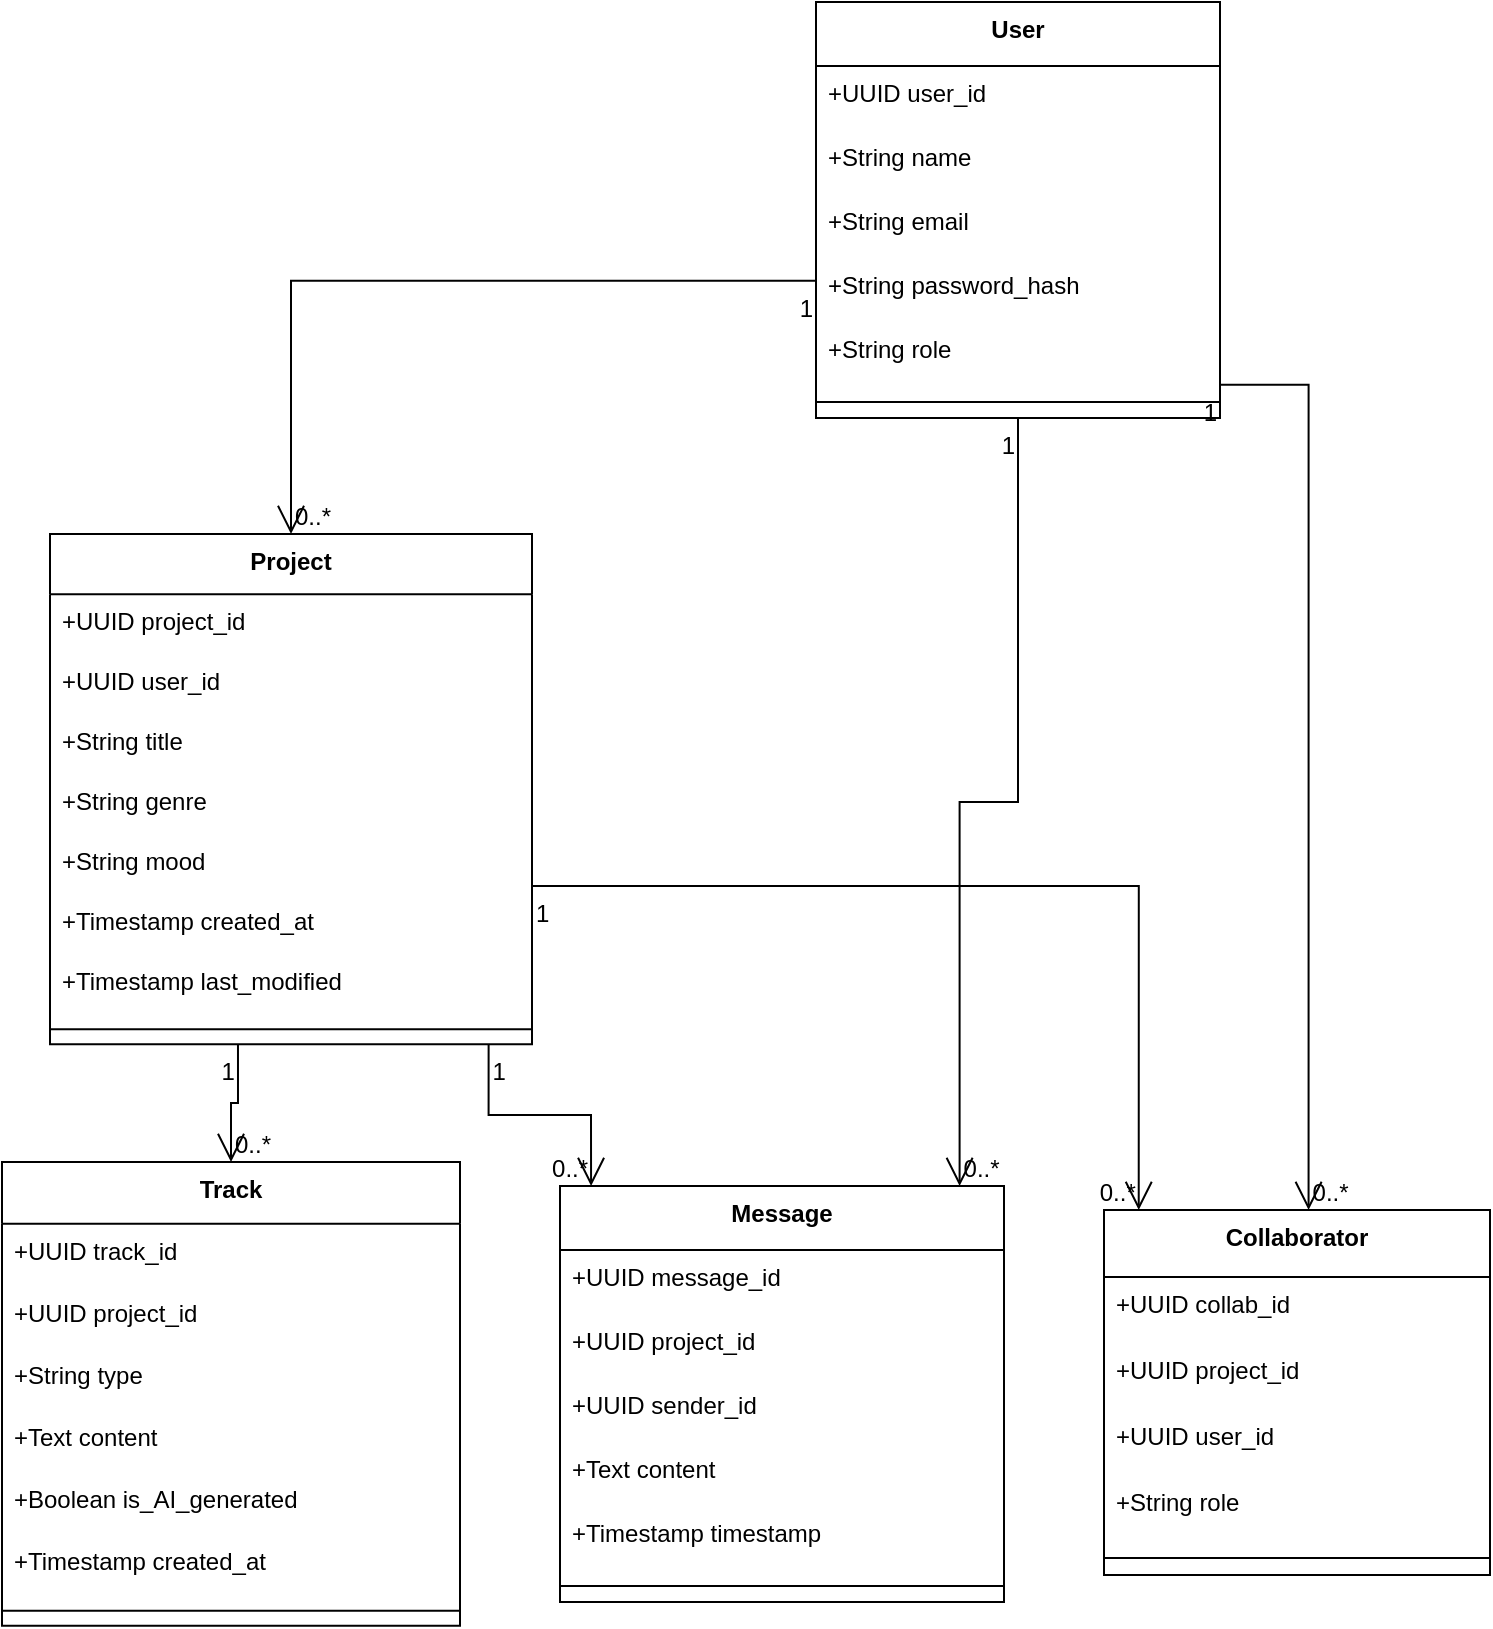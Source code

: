 <mxfile version="26.2.8">
  <diagram name="Page-1" id="uySYuqd0a6NsRCpVFzTL">
    <mxGraphModel dx="1188" dy="-399" grid="1" gridSize="10" guides="1" tooltips="1" connect="1" arrows="1" fold="1" page="1" pageScale="1" pageWidth="850" pageHeight="1100" math="0" shadow="0">
      <root>
        <mxCell id="0" />
        <mxCell id="1" parent="0" />
        <mxCell id="xvCmB3Kxc6MJ8CCiMFVW-1" value="User" style="swimlane;fontStyle=1;align=center;verticalAlign=top;childLayout=stackLayout;horizontal=1;startSize=32;horizontalStack=0;resizeParent=1;resizeParentMax=0;resizeLast=0;collapsible=0;marginBottom=0;" vertex="1" parent="1">
          <mxGeometry x="427" y="1540" width="202" height="208" as="geometry" />
        </mxCell>
        <mxCell id="xvCmB3Kxc6MJ8CCiMFVW-2" value="+UUID user_id" style="text;strokeColor=none;fillColor=none;align=left;verticalAlign=top;spacingLeft=4;spacingRight=4;overflow=hidden;rotatable=0;points=[[0,0.5],[1,0.5]];portConstraint=eastwest;" vertex="1" parent="xvCmB3Kxc6MJ8CCiMFVW-1">
          <mxGeometry y="32" width="202" height="32" as="geometry" />
        </mxCell>
        <mxCell id="xvCmB3Kxc6MJ8CCiMFVW-3" value="+String name" style="text;strokeColor=none;fillColor=none;align=left;verticalAlign=top;spacingLeft=4;spacingRight=4;overflow=hidden;rotatable=0;points=[[0,0.5],[1,0.5]];portConstraint=eastwest;" vertex="1" parent="xvCmB3Kxc6MJ8CCiMFVW-1">
          <mxGeometry y="64" width="202" height="32" as="geometry" />
        </mxCell>
        <mxCell id="xvCmB3Kxc6MJ8CCiMFVW-4" value="+String email" style="text;strokeColor=none;fillColor=none;align=left;verticalAlign=top;spacingLeft=4;spacingRight=4;overflow=hidden;rotatable=0;points=[[0,0.5],[1,0.5]];portConstraint=eastwest;" vertex="1" parent="xvCmB3Kxc6MJ8CCiMFVW-1">
          <mxGeometry y="96" width="202" height="32" as="geometry" />
        </mxCell>
        <mxCell id="xvCmB3Kxc6MJ8CCiMFVW-5" value="+String password_hash" style="text;strokeColor=none;fillColor=none;align=left;verticalAlign=top;spacingLeft=4;spacingRight=4;overflow=hidden;rotatable=0;points=[[0,0.5],[1,0.5]];portConstraint=eastwest;" vertex="1" parent="xvCmB3Kxc6MJ8CCiMFVW-1">
          <mxGeometry y="128" width="202" height="32" as="geometry" />
        </mxCell>
        <mxCell id="xvCmB3Kxc6MJ8CCiMFVW-6" value="+String role" style="text;strokeColor=none;fillColor=none;align=left;verticalAlign=top;spacingLeft=4;spacingRight=4;overflow=hidden;rotatable=0;points=[[0,0.5],[1,0.5]];portConstraint=eastwest;" vertex="1" parent="xvCmB3Kxc6MJ8CCiMFVW-1">
          <mxGeometry y="160" width="202" height="32" as="geometry" />
        </mxCell>
        <mxCell id="xvCmB3Kxc6MJ8CCiMFVW-7" style="line;strokeWidth=1;fillColor=none;align=left;verticalAlign=middle;spacingTop=-1;spacingLeft=3;spacingRight=3;rotatable=0;labelPosition=right;points=[];portConstraint=eastwest;strokeColor=inherit;" vertex="1" parent="xvCmB3Kxc6MJ8CCiMFVW-1">
          <mxGeometry y="192" width="202" height="16" as="geometry" />
        </mxCell>
        <mxCell id="xvCmB3Kxc6MJ8CCiMFVW-8" value="Project" style="swimlane;fontStyle=1;align=center;verticalAlign=top;childLayout=stackLayout;horizontal=1;startSize=30.118;horizontalStack=0;resizeParent=1;resizeParentMax=0;resizeLast=0;collapsible=0;marginBottom=0;" vertex="1" parent="1">
          <mxGeometry x="44" y="1806" width="241" height="255.118" as="geometry" />
        </mxCell>
        <mxCell id="xvCmB3Kxc6MJ8CCiMFVW-9" value="+UUID project_id" style="text;strokeColor=none;fillColor=none;align=left;verticalAlign=top;spacingLeft=4;spacingRight=4;overflow=hidden;rotatable=0;points=[[0,0.5],[1,0.5]];portConstraint=eastwest;" vertex="1" parent="xvCmB3Kxc6MJ8CCiMFVW-8">
          <mxGeometry y="30.118" width="241" height="30" as="geometry" />
        </mxCell>
        <mxCell id="xvCmB3Kxc6MJ8CCiMFVW-10" value="+UUID user_id" style="text;strokeColor=none;fillColor=none;align=left;verticalAlign=top;spacingLeft=4;spacingRight=4;overflow=hidden;rotatable=0;points=[[0,0.5],[1,0.5]];portConstraint=eastwest;" vertex="1" parent="xvCmB3Kxc6MJ8CCiMFVW-8">
          <mxGeometry y="60.118" width="241" height="30" as="geometry" />
        </mxCell>
        <mxCell id="xvCmB3Kxc6MJ8CCiMFVW-11" value="+String title" style="text;strokeColor=none;fillColor=none;align=left;verticalAlign=top;spacingLeft=4;spacingRight=4;overflow=hidden;rotatable=0;points=[[0,0.5],[1,0.5]];portConstraint=eastwest;" vertex="1" parent="xvCmB3Kxc6MJ8CCiMFVW-8">
          <mxGeometry y="90.118" width="241" height="30" as="geometry" />
        </mxCell>
        <mxCell id="xvCmB3Kxc6MJ8CCiMFVW-12" value="+String genre" style="text;strokeColor=none;fillColor=none;align=left;verticalAlign=top;spacingLeft=4;spacingRight=4;overflow=hidden;rotatable=0;points=[[0,0.5],[1,0.5]];portConstraint=eastwest;" vertex="1" parent="xvCmB3Kxc6MJ8CCiMFVW-8">
          <mxGeometry y="120.118" width="241" height="30" as="geometry" />
        </mxCell>
        <mxCell id="xvCmB3Kxc6MJ8CCiMFVW-13" value="+String mood" style="text;strokeColor=none;fillColor=none;align=left;verticalAlign=top;spacingLeft=4;spacingRight=4;overflow=hidden;rotatable=0;points=[[0,0.5],[1,0.5]];portConstraint=eastwest;" vertex="1" parent="xvCmB3Kxc6MJ8CCiMFVW-8">
          <mxGeometry y="150.118" width="241" height="30" as="geometry" />
        </mxCell>
        <mxCell id="xvCmB3Kxc6MJ8CCiMFVW-14" value="+Timestamp created_at" style="text;strokeColor=none;fillColor=none;align=left;verticalAlign=top;spacingLeft=4;spacingRight=4;overflow=hidden;rotatable=0;points=[[0,0.5],[1,0.5]];portConstraint=eastwest;" vertex="1" parent="xvCmB3Kxc6MJ8CCiMFVW-8">
          <mxGeometry y="180.118" width="241" height="30" as="geometry" />
        </mxCell>
        <mxCell id="xvCmB3Kxc6MJ8CCiMFVW-15" value="+Timestamp last_modified" style="text;strokeColor=none;fillColor=none;align=left;verticalAlign=top;spacingLeft=4;spacingRight=4;overflow=hidden;rotatable=0;points=[[0,0.5],[1,0.5]];portConstraint=eastwest;" vertex="1" parent="xvCmB3Kxc6MJ8CCiMFVW-8">
          <mxGeometry y="210.118" width="241" height="30" as="geometry" />
        </mxCell>
        <mxCell id="xvCmB3Kxc6MJ8CCiMFVW-16" style="line;strokeWidth=1;fillColor=none;align=left;verticalAlign=middle;spacingTop=-1;spacingLeft=3;spacingRight=3;rotatable=0;labelPosition=right;points=[];portConstraint=eastwest;strokeColor=inherit;" vertex="1" parent="xvCmB3Kxc6MJ8CCiMFVW-8">
          <mxGeometry y="240.118" width="241" height="15" as="geometry" />
        </mxCell>
        <mxCell id="xvCmB3Kxc6MJ8CCiMFVW-17" value="Track" style="swimlane;fontStyle=1;align=center;verticalAlign=top;childLayout=stackLayout;horizontal=1;startSize=30.933;horizontalStack=0;resizeParent=1;resizeParentMax=0;resizeLast=0;collapsible=0;marginBottom=0;" vertex="1" parent="1">
          <mxGeometry x="20" y="2120" width="229" height="231.933" as="geometry" />
        </mxCell>
        <mxCell id="xvCmB3Kxc6MJ8CCiMFVW-18" value="+UUID track_id" style="text;strokeColor=none;fillColor=none;align=left;verticalAlign=top;spacingLeft=4;spacingRight=4;overflow=hidden;rotatable=0;points=[[0,0.5],[1,0.5]];portConstraint=eastwest;" vertex="1" parent="xvCmB3Kxc6MJ8CCiMFVW-17">
          <mxGeometry y="30.933" width="229" height="31" as="geometry" />
        </mxCell>
        <mxCell id="xvCmB3Kxc6MJ8CCiMFVW-19" value="+UUID project_id" style="text;strokeColor=none;fillColor=none;align=left;verticalAlign=top;spacingLeft=4;spacingRight=4;overflow=hidden;rotatable=0;points=[[0,0.5],[1,0.5]];portConstraint=eastwest;" vertex="1" parent="xvCmB3Kxc6MJ8CCiMFVW-17">
          <mxGeometry y="61.933" width="229" height="31" as="geometry" />
        </mxCell>
        <mxCell id="xvCmB3Kxc6MJ8CCiMFVW-20" value="+String type" style="text;strokeColor=none;fillColor=none;align=left;verticalAlign=top;spacingLeft=4;spacingRight=4;overflow=hidden;rotatable=0;points=[[0,0.5],[1,0.5]];portConstraint=eastwest;" vertex="1" parent="xvCmB3Kxc6MJ8CCiMFVW-17">
          <mxGeometry y="92.933" width="229" height="31" as="geometry" />
        </mxCell>
        <mxCell id="xvCmB3Kxc6MJ8CCiMFVW-21" value="+Text content" style="text;strokeColor=none;fillColor=none;align=left;verticalAlign=top;spacingLeft=4;spacingRight=4;overflow=hidden;rotatable=0;points=[[0,0.5],[1,0.5]];portConstraint=eastwest;" vertex="1" parent="xvCmB3Kxc6MJ8CCiMFVW-17">
          <mxGeometry y="123.933" width="229" height="31" as="geometry" />
        </mxCell>
        <mxCell id="xvCmB3Kxc6MJ8CCiMFVW-22" value="+Boolean is_AI_generated" style="text;strokeColor=none;fillColor=none;align=left;verticalAlign=top;spacingLeft=4;spacingRight=4;overflow=hidden;rotatable=0;points=[[0,0.5],[1,0.5]];portConstraint=eastwest;" vertex="1" parent="xvCmB3Kxc6MJ8CCiMFVW-17">
          <mxGeometry y="154.933" width="229" height="31" as="geometry" />
        </mxCell>
        <mxCell id="xvCmB3Kxc6MJ8CCiMFVW-23" value="+Timestamp created_at" style="text;strokeColor=none;fillColor=none;align=left;verticalAlign=top;spacingLeft=4;spacingRight=4;overflow=hidden;rotatable=0;points=[[0,0.5],[1,0.5]];portConstraint=eastwest;" vertex="1" parent="xvCmB3Kxc6MJ8CCiMFVW-17">
          <mxGeometry y="185.933" width="229" height="31" as="geometry" />
        </mxCell>
        <mxCell id="xvCmB3Kxc6MJ8CCiMFVW-24" style="line;strokeWidth=1;fillColor=none;align=left;verticalAlign=middle;spacingTop=-1;spacingLeft=3;spacingRight=3;rotatable=0;labelPosition=right;points=[];portConstraint=eastwest;strokeColor=inherit;" vertex="1" parent="xvCmB3Kxc6MJ8CCiMFVW-17">
          <mxGeometry y="216.933" width="229" height="15" as="geometry" />
        </mxCell>
        <mxCell id="xvCmB3Kxc6MJ8CCiMFVW-25" value="Message" style="swimlane;fontStyle=1;align=center;verticalAlign=top;childLayout=stackLayout;horizontal=1;startSize=32;horizontalStack=0;resizeParent=1;resizeParentMax=0;resizeLast=0;collapsible=0;marginBottom=0;" vertex="1" parent="1">
          <mxGeometry x="299" y="2132" width="222" height="208" as="geometry" />
        </mxCell>
        <mxCell id="xvCmB3Kxc6MJ8CCiMFVW-26" value="+UUID message_id" style="text;strokeColor=none;fillColor=none;align=left;verticalAlign=top;spacingLeft=4;spacingRight=4;overflow=hidden;rotatable=0;points=[[0,0.5],[1,0.5]];portConstraint=eastwest;" vertex="1" parent="xvCmB3Kxc6MJ8CCiMFVW-25">
          <mxGeometry y="32" width="222" height="32" as="geometry" />
        </mxCell>
        <mxCell id="xvCmB3Kxc6MJ8CCiMFVW-27" value="+UUID project_id" style="text;strokeColor=none;fillColor=none;align=left;verticalAlign=top;spacingLeft=4;spacingRight=4;overflow=hidden;rotatable=0;points=[[0,0.5],[1,0.5]];portConstraint=eastwest;" vertex="1" parent="xvCmB3Kxc6MJ8CCiMFVW-25">
          <mxGeometry y="64" width="222" height="32" as="geometry" />
        </mxCell>
        <mxCell id="xvCmB3Kxc6MJ8CCiMFVW-28" value="+UUID sender_id" style="text;strokeColor=none;fillColor=none;align=left;verticalAlign=top;spacingLeft=4;spacingRight=4;overflow=hidden;rotatable=0;points=[[0,0.5],[1,0.5]];portConstraint=eastwest;" vertex="1" parent="xvCmB3Kxc6MJ8CCiMFVW-25">
          <mxGeometry y="96" width="222" height="32" as="geometry" />
        </mxCell>
        <mxCell id="xvCmB3Kxc6MJ8CCiMFVW-29" value="+Text content" style="text;strokeColor=none;fillColor=none;align=left;verticalAlign=top;spacingLeft=4;spacingRight=4;overflow=hidden;rotatable=0;points=[[0,0.5],[1,0.5]];portConstraint=eastwest;" vertex="1" parent="xvCmB3Kxc6MJ8CCiMFVW-25">
          <mxGeometry y="128" width="222" height="32" as="geometry" />
        </mxCell>
        <mxCell id="xvCmB3Kxc6MJ8CCiMFVW-30" value="+Timestamp timestamp" style="text;strokeColor=none;fillColor=none;align=left;verticalAlign=top;spacingLeft=4;spacingRight=4;overflow=hidden;rotatable=0;points=[[0,0.5],[1,0.5]];portConstraint=eastwest;" vertex="1" parent="xvCmB3Kxc6MJ8CCiMFVW-25">
          <mxGeometry y="160" width="222" height="32" as="geometry" />
        </mxCell>
        <mxCell id="xvCmB3Kxc6MJ8CCiMFVW-31" style="line;strokeWidth=1;fillColor=none;align=left;verticalAlign=middle;spacingTop=-1;spacingLeft=3;spacingRight=3;rotatable=0;labelPosition=right;points=[];portConstraint=eastwest;strokeColor=inherit;" vertex="1" parent="xvCmB3Kxc6MJ8CCiMFVW-25">
          <mxGeometry y="192" width="222" height="16" as="geometry" />
        </mxCell>
        <mxCell id="xvCmB3Kxc6MJ8CCiMFVW-32" value="Collaborator" style="swimlane;fontStyle=1;align=center;verticalAlign=top;childLayout=stackLayout;horizontal=1;startSize=33.455;horizontalStack=0;resizeParent=1;resizeParentMax=0;resizeLast=0;collapsible=0;marginBottom=0;" vertex="1" parent="1">
          <mxGeometry x="571" y="2144" width="193" height="182.455" as="geometry" />
        </mxCell>
        <mxCell id="xvCmB3Kxc6MJ8CCiMFVW-33" value="+UUID collab_id" style="text;strokeColor=none;fillColor=none;align=left;verticalAlign=top;spacingLeft=4;spacingRight=4;overflow=hidden;rotatable=0;points=[[0,0.5],[1,0.5]];portConstraint=eastwest;" vertex="1" parent="xvCmB3Kxc6MJ8CCiMFVW-32">
          <mxGeometry y="33.455" width="193" height="33" as="geometry" />
        </mxCell>
        <mxCell id="xvCmB3Kxc6MJ8CCiMFVW-34" value="+UUID project_id" style="text;strokeColor=none;fillColor=none;align=left;verticalAlign=top;spacingLeft=4;spacingRight=4;overflow=hidden;rotatable=0;points=[[0,0.5],[1,0.5]];portConstraint=eastwest;" vertex="1" parent="xvCmB3Kxc6MJ8CCiMFVW-32">
          <mxGeometry y="66.455" width="193" height="33" as="geometry" />
        </mxCell>
        <mxCell id="xvCmB3Kxc6MJ8CCiMFVW-35" value="+UUID user_id" style="text;strokeColor=none;fillColor=none;align=left;verticalAlign=top;spacingLeft=4;spacingRight=4;overflow=hidden;rotatable=0;points=[[0,0.5],[1,0.5]];portConstraint=eastwest;" vertex="1" parent="xvCmB3Kxc6MJ8CCiMFVW-32">
          <mxGeometry y="99.455" width="193" height="33" as="geometry" />
        </mxCell>
        <mxCell id="xvCmB3Kxc6MJ8CCiMFVW-36" value="+String role" style="text;strokeColor=none;fillColor=none;align=left;verticalAlign=top;spacingLeft=4;spacingRight=4;overflow=hidden;rotatable=0;points=[[0,0.5],[1,0.5]];portConstraint=eastwest;" vertex="1" parent="xvCmB3Kxc6MJ8CCiMFVW-32">
          <mxGeometry y="132.455" width="193" height="33" as="geometry" />
        </mxCell>
        <mxCell id="xvCmB3Kxc6MJ8CCiMFVW-37" style="line;strokeWidth=1;fillColor=none;align=left;verticalAlign=middle;spacingTop=-1;spacingLeft=3;spacingRight=3;rotatable=0;labelPosition=right;points=[];portConstraint=eastwest;strokeColor=inherit;" vertex="1" parent="xvCmB3Kxc6MJ8CCiMFVW-32">
          <mxGeometry y="165.455" width="193" height="17" as="geometry" />
        </mxCell>
        <mxCell id="xvCmB3Kxc6MJ8CCiMFVW-38" value="" style="startArrow=none;endArrow=open;endSize=12;exitX=0;exitY=0.67;entryX=0.5;entryY=0;rounded=0;edgeStyle=orthogonalEdgeStyle;" edge="1" parent="1" source="xvCmB3Kxc6MJ8CCiMFVW-1" target="xvCmB3Kxc6MJ8CCiMFVW-8">
          <mxGeometry relative="1" as="geometry" />
        </mxCell>
        <mxCell id="xvCmB3Kxc6MJ8CCiMFVW-39" value="1" style="edgeLabel;resizable=0;labelBackgroundColor=none;fontSize=12;align=right;verticalAlign=top;" vertex="1" parent="xvCmB3Kxc6MJ8CCiMFVW-38">
          <mxGeometry x="-1" relative="1" as="geometry" />
        </mxCell>
        <mxCell id="xvCmB3Kxc6MJ8CCiMFVW-40" value="0..*" style="edgeLabel;resizable=0;labelBackgroundColor=none;fontSize=12;align=left;verticalAlign=bottom;" vertex="1" parent="xvCmB3Kxc6MJ8CCiMFVW-38">
          <mxGeometry x="1" relative="1" as="geometry" />
        </mxCell>
        <mxCell id="xvCmB3Kxc6MJ8CCiMFVW-41" value="" style="startArrow=none;endArrow=open;endSize=12;exitX=0.39;exitY=1;entryX=0.5;entryY=0;rounded=0;edgeStyle=orthogonalEdgeStyle;" edge="1" parent="1" source="xvCmB3Kxc6MJ8CCiMFVW-8" target="xvCmB3Kxc6MJ8CCiMFVW-17">
          <mxGeometry relative="1" as="geometry" />
        </mxCell>
        <mxCell id="xvCmB3Kxc6MJ8CCiMFVW-42" value="1" style="edgeLabel;resizable=0;labelBackgroundColor=none;fontSize=12;align=right;verticalAlign=top;" vertex="1" parent="xvCmB3Kxc6MJ8CCiMFVW-41">
          <mxGeometry x="-1" relative="1" as="geometry" />
        </mxCell>
        <mxCell id="xvCmB3Kxc6MJ8CCiMFVW-43" value="0..*" style="edgeLabel;resizable=0;labelBackgroundColor=none;fontSize=12;align=left;verticalAlign=bottom;" vertex="1" parent="xvCmB3Kxc6MJ8CCiMFVW-41">
          <mxGeometry x="1" relative="1" as="geometry" />
        </mxCell>
        <mxCell id="xvCmB3Kxc6MJ8CCiMFVW-44" value="" style="startArrow=none;endArrow=open;endSize=12;exitX=0.91;exitY=1;entryX=0.07;entryY=0;rounded=0;edgeStyle=orthogonalEdgeStyle;" edge="1" parent="1" source="xvCmB3Kxc6MJ8CCiMFVW-8" target="xvCmB3Kxc6MJ8CCiMFVW-25">
          <mxGeometry relative="1" as="geometry" />
        </mxCell>
        <mxCell id="xvCmB3Kxc6MJ8CCiMFVW-45" value="1" style="edgeLabel;resizable=0;labelBackgroundColor=none;fontSize=12;align=left;verticalAlign=top;" vertex="1" parent="xvCmB3Kxc6MJ8CCiMFVW-44">
          <mxGeometry x="-1" relative="1" as="geometry" />
        </mxCell>
        <mxCell id="xvCmB3Kxc6MJ8CCiMFVW-46" value="0..*" style="edgeLabel;resizable=0;labelBackgroundColor=none;fontSize=12;align=right;verticalAlign=bottom;" vertex="1" parent="xvCmB3Kxc6MJ8CCiMFVW-44">
          <mxGeometry x="1" relative="1" as="geometry" />
        </mxCell>
        <mxCell id="xvCmB3Kxc6MJ8CCiMFVW-47" value="" style="startArrow=none;endArrow=open;endSize=12;exitX=1;exitY=0.69;entryX=0.09;entryY=0;rounded=0;edgeStyle=orthogonalEdgeStyle;" edge="1" parent="1" source="xvCmB3Kxc6MJ8CCiMFVW-8" target="xvCmB3Kxc6MJ8CCiMFVW-32">
          <mxGeometry relative="1" as="geometry" />
        </mxCell>
        <mxCell id="xvCmB3Kxc6MJ8CCiMFVW-48" value="1" style="edgeLabel;resizable=0;labelBackgroundColor=none;fontSize=12;align=left;verticalAlign=top;" vertex="1" parent="xvCmB3Kxc6MJ8CCiMFVW-47">
          <mxGeometry x="-1" relative="1" as="geometry" />
        </mxCell>
        <mxCell id="xvCmB3Kxc6MJ8CCiMFVW-49" value="0..*" style="edgeLabel;resizable=0;labelBackgroundColor=none;fontSize=12;align=right;verticalAlign=bottom;" vertex="1" parent="xvCmB3Kxc6MJ8CCiMFVW-47">
          <mxGeometry x="1" relative="1" as="geometry" />
        </mxCell>
        <mxCell id="xvCmB3Kxc6MJ8CCiMFVW-50" value="" style="startArrow=none;endArrow=open;endSize=12;exitX=1;exitY=0.92;entryX=0.53;entryY=0;rounded=0;edgeStyle=orthogonalEdgeStyle;" edge="1" parent="1" source="xvCmB3Kxc6MJ8CCiMFVW-1" target="xvCmB3Kxc6MJ8CCiMFVW-32">
          <mxGeometry relative="1" as="geometry" />
        </mxCell>
        <mxCell id="xvCmB3Kxc6MJ8CCiMFVW-51" value="1" style="edgeLabel;resizable=0;labelBackgroundColor=none;fontSize=12;align=right;verticalAlign=top;" vertex="1" parent="xvCmB3Kxc6MJ8CCiMFVW-50">
          <mxGeometry x="-1" relative="1" as="geometry" />
        </mxCell>
        <mxCell id="xvCmB3Kxc6MJ8CCiMFVW-52" value="0..*" style="edgeLabel;resizable=0;labelBackgroundColor=none;fontSize=12;align=left;verticalAlign=bottom;" vertex="1" parent="xvCmB3Kxc6MJ8CCiMFVW-50">
          <mxGeometry x="1" relative="1" as="geometry" />
        </mxCell>
        <mxCell id="xvCmB3Kxc6MJ8CCiMFVW-53" value="" style="startArrow=none;endArrow=open;endSize=12;exitX=0.5;exitY=1;entryX=0.9;entryY=0;rounded=0;edgeStyle=orthogonalEdgeStyle;" edge="1" parent="1" source="xvCmB3Kxc6MJ8CCiMFVW-1" target="xvCmB3Kxc6MJ8CCiMFVW-25">
          <mxGeometry relative="1" as="geometry" />
        </mxCell>
        <mxCell id="xvCmB3Kxc6MJ8CCiMFVW-54" value="1" style="edgeLabel;resizable=0;labelBackgroundColor=none;fontSize=12;align=right;verticalAlign=top;" vertex="1" parent="xvCmB3Kxc6MJ8CCiMFVW-53">
          <mxGeometry x="-1" relative="1" as="geometry" />
        </mxCell>
        <mxCell id="xvCmB3Kxc6MJ8CCiMFVW-55" value="0..*" style="edgeLabel;resizable=0;labelBackgroundColor=none;fontSize=12;align=left;verticalAlign=bottom;" vertex="1" parent="xvCmB3Kxc6MJ8CCiMFVW-53">
          <mxGeometry x="1" relative="1" as="geometry" />
        </mxCell>
      </root>
    </mxGraphModel>
  </diagram>
</mxfile>
